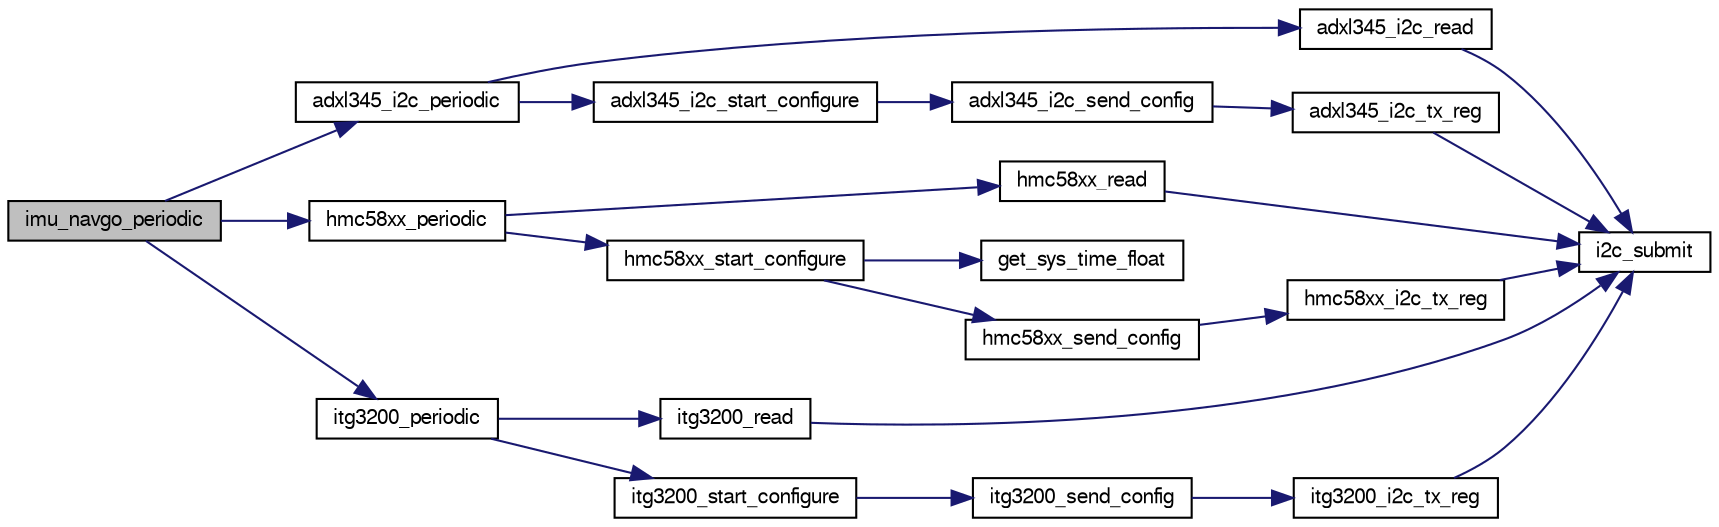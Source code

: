 digraph "imu_navgo_periodic"
{
  edge [fontname="FreeSans",fontsize="10",labelfontname="FreeSans",labelfontsize="10"];
  node [fontname="FreeSans",fontsize="10",shape=record];
  rankdir="LR";
  Node1 [label="imu_navgo_periodic",height=0.2,width=0.4,color="black", fillcolor="grey75", style="filled", fontcolor="black"];
  Node1 -> Node2 [color="midnightblue",fontsize="10",style="solid",fontname="FreeSans"];
  Node2 [label="adxl345_i2c_periodic",height=0.2,width=0.4,color="black", fillcolor="white", style="filled",URL="$adxl345__i2c_8h.html#a6c19aa3cb79c5fb9405cd7fb1e803b3c",tooltip="convenience function: read or start configuration if not already initialized "];
  Node2 -> Node3 [color="midnightblue",fontsize="10",style="solid",fontname="FreeSans"];
  Node3 [label="adxl345_i2c_read",height=0.2,width=0.4,color="black", fillcolor="white", style="filled",URL="$adxl345__i2c_8h.html#a090f88095fe86b3d1f3f0b82cddff295"];
  Node3 -> Node4 [color="midnightblue",fontsize="10",style="solid",fontname="FreeSans"];
  Node4 [label="i2c_submit",height=0.2,width=0.4,color="black", fillcolor="white", style="filled",URL="$group__i2c.html#ga4eed48e542a9c71b93372f5a38d7e367",tooltip="Submit a I2C transaction. "];
  Node2 -> Node5 [color="midnightblue",fontsize="10",style="solid",fontname="FreeSans"];
  Node5 [label="adxl345_i2c_start_configure",height=0.2,width=0.4,color="black", fillcolor="white", style="filled",URL="$adxl345__i2c_8h.html#a0671648f2612cb43f9a59a87d3e724b3",tooltip="Start configuration if not already done. "];
  Node5 -> Node6 [color="midnightblue",fontsize="10",style="solid",fontname="FreeSans"];
  Node6 [label="adxl345_i2c_send_config",height=0.2,width=0.4,color="black", fillcolor="white", style="filled",URL="$adxl345__i2c_8c.html#a521ef1cb737664a85721febc7f7f8284"];
  Node6 -> Node7 [color="midnightblue",fontsize="10",style="solid",fontname="FreeSans"];
  Node7 [label="adxl345_i2c_tx_reg",height=0.2,width=0.4,color="black", fillcolor="white", style="filled",URL="$adxl345__i2c_8c.html#a3a2e564f46dd67289f4098089a6de76b"];
  Node7 -> Node4 [color="midnightblue",fontsize="10",style="solid",fontname="FreeSans"];
  Node1 -> Node8 [color="midnightblue",fontsize="10",style="solid",fontname="FreeSans"];
  Node8 [label="hmc58xx_periodic",height=0.2,width=0.4,color="black", fillcolor="white", style="filled",URL="$hmc58xx_8h.html#a353064a5a9c6b47a14f4b9543545b4ec",tooltip="convenience function: read or start configuration if not already initialized "];
  Node8 -> Node9 [color="midnightblue",fontsize="10",style="solid",fontname="FreeSans"];
  Node9 [label="hmc58xx_read",height=0.2,width=0.4,color="black", fillcolor="white", style="filled",URL="$hmc58xx_8h.html#a883e49acd3049ead17c6c29a3b020c72"];
  Node9 -> Node4 [color="midnightblue",fontsize="10",style="solid",fontname="FreeSans"];
  Node8 -> Node10 [color="midnightblue",fontsize="10",style="solid",fontname="FreeSans"];
  Node10 [label="hmc58xx_start_configure",height=0.2,width=0.4,color="black", fillcolor="white", style="filled",URL="$hmc58xx_8h.html#a89a7b5456b1a87c83aef85779c4fc5e9"];
  Node10 -> Node11 [color="midnightblue",fontsize="10",style="solid",fontname="FreeSans"];
  Node11 [label="get_sys_time_float",height=0.2,width=0.4,color="black", fillcolor="white", style="filled",URL="$sys__time_8h.html#af486c2fb33d8d33645256a9970eb056e",tooltip="Get the time in seconds since startup. "];
  Node10 -> Node12 [color="midnightblue",fontsize="10",style="solid",fontname="FreeSans"];
  Node12 [label="hmc58xx_send_config",height=0.2,width=0.4,color="black", fillcolor="white", style="filled",URL="$hmc58xx_8c.html#a2eff0c407b139d17a73bf75a611c32cb",tooltip="Configuration function called once before normal use. "];
  Node12 -> Node13 [color="midnightblue",fontsize="10",style="solid",fontname="FreeSans"];
  Node13 [label="hmc58xx_i2c_tx_reg",height=0.2,width=0.4,color="black", fillcolor="white", style="filled",URL="$hmc58xx_8c.html#afadf91048494baf761fa6cf8fda062d9"];
  Node13 -> Node4 [color="midnightblue",fontsize="10",style="solid",fontname="FreeSans"];
  Node1 -> Node14 [color="midnightblue",fontsize="10",style="solid",fontname="FreeSans"];
  Node14 [label="itg3200_periodic",height=0.2,width=0.4,color="black", fillcolor="white", style="filled",URL="$itg3200_8h.html#a2e5bd5bfe60106c8c05d1a26bcce2263",tooltip="convenience function: read or start configuration if not already initialized "];
  Node14 -> Node15 [color="midnightblue",fontsize="10",style="solid",fontname="FreeSans"];
  Node15 [label="itg3200_read",height=0.2,width=0.4,color="black", fillcolor="white", style="filled",URL="$itg3200_8h.html#afc931399829e2d90c671d326e016329a"];
  Node15 -> Node4 [color="midnightblue",fontsize="10",style="solid",fontname="FreeSans"];
  Node14 -> Node16 [color="midnightblue",fontsize="10",style="solid",fontname="FreeSans"];
  Node16 [label="itg3200_start_configure",height=0.2,width=0.4,color="black", fillcolor="white", style="filled",URL="$itg3200_8h.html#a37fd9870e73caee0513811101150ae87"];
  Node16 -> Node17 [color="midnightblue",fontsize="10",style="solid",fontname="FreeSans"];
  Node17 [label="itg3200_send_config",height=0.2,width=0.4,color="black", fillcolor="white", style="filled",URL="$itg3200_8c.html#afe8ddf75a27aa350a6270539e5fabd0c"];
  Node17 -> Node18 [color="midnightblue",fontsize="10",style="solid",fontname="FreeSans"];
  Node18 [label="itg3200_i2c_tx_reg",height=0.2,width=0.4,color="black", fillcolor="white", style="filled",URL="$itg3200_8c.html#a7b349504704c56277b218842850b117c"];
  Node18 -> Node4 [color="midnightblue",fontsize="10",style="solid",fontname="FreeSans"];
}
